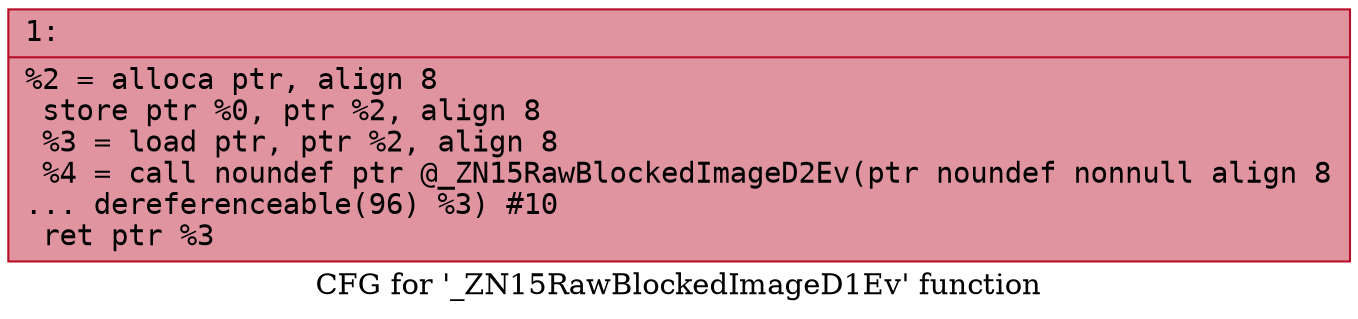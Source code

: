 digraph "CFG for '_ZN15RawBlockedImageD1Ev' function" {
	label="CFG for '_ZN15RawBlockedImageD1Ev' function";

	Node0x6000004edb80 [shape=record,color="#b70d28ff", style=filled, fillcolor="#b70d2870" fontname="Courier",label="{1:\l|  %2 = alloca ptr, align 8\l  store ptr %0, ptr %2, align 8\l  %3 = load ptr, ptr %2, align 8\l  %4 = call noundef ptr @_ZN15RawBlockedImageD2Ev(ptr noundef nonnull align 8\l... dereferenceable(96) %3) #10\l  ret ptr %3\l}"];
}
